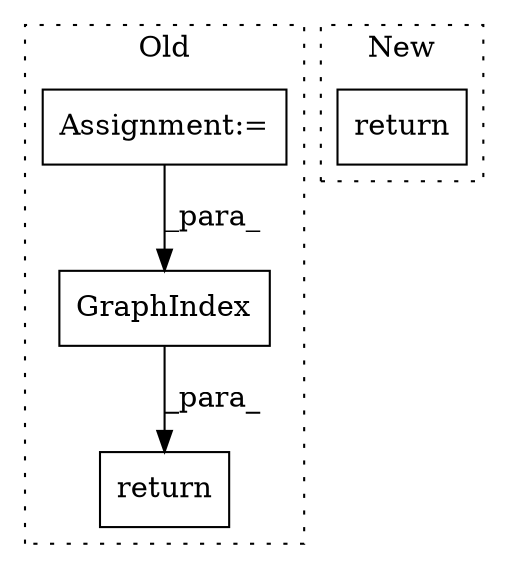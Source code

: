 digraph G {
subgraph cluster0 {
1 [label="GraphIndex" a="32" s="15870,15887" l="11,1" shape="box"];
3 [label="return" a="41" s="15863" l="7" shape="box"];
4 [label="Assignment:=" a="7" s="15800" l="1" shape="box"];
label = "Old";
style="dotted";
}
subgraph cluster1 {
2 [label="return" a="41" s="15032" l="7" shape="box"];
label = "New";
style="dotted";
}
1 -> 3 [label="_para_"];
4 -> 1 [label="_para_"];
}